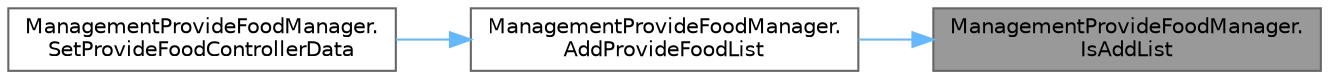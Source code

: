 digraph "ManagementProvideFoodManager.IsAddList"
{
 // LATEX_PDF_SIZE
  bgcolor="transparent";
  edge [fontname=Helvetica,fontsize=10,labelfontname=Helvetica,labelfontsize=10];
  node [fontname=Helvetica,fontsize=10,shape=box,height=0.2,width=0.4];
  rankdir="RL";
  Node1 [id="Node000001",label="ManagementProvideFoodManager.\lIsAddList",height=0.2,width=0.4,color="gray40", fillcolor="grey60", style="filled", fontcolor="black",tooltip="提供料理を追加できるか確認"];
  Node1 -> Node2 [id="edge1_Node000001_Node000002",dir="back",color="steelblue1",style="solid",tooltip=" "];
  Node2 [id="Node000002",label="ManagementProvideFoodManager.\lAddProvideFoodList",height=0.2,width=0.4,color="grey40", fillcolor="white", style="filled",URL="$class_management_provide_food_manager.html#aa13dcf22f052309916406ae958f9ac37",tooltip="提供料理を追加する"];
  Node2 -> Node3 [id="edge2_Node000002_Node000003",dir="back",color="steelblue1",style="solid",tooltip=" "];
  Node3 [id="Node000003",label="ManagementProvideFoodManager.\lSetProvideFoodControllerData",height=0.2,width=0.4,color="grey40", fillcolor="white", style="filled",URL="$class_management_provide_food_manager.html#a1059f2b5be03c0fd78593c8917cbfbe1",tooltip="コントローラーを基に提供料理をセットする"];
}
